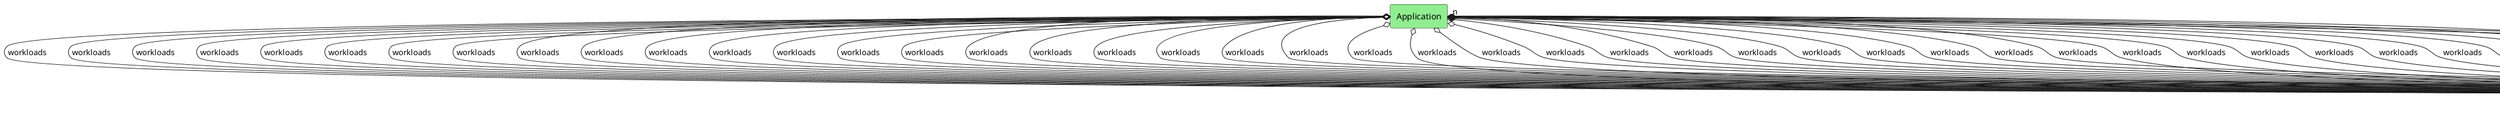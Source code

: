 @startuml

class "Workload" as Model {
 string name

 
}

rectangle "Application" as Application #lightblue {
}

Model o--> "n" Application : applications




    rectangle "Application" as Application #lightgreen {
    }
    
        Application   o--> "n" Model : "workloads"
    
    rectangle "WorkloadInstance" as WorkloadInstance #lightgreen {
    }
    
        WorkloadInstance   o--> "1" Model : "app"
    
    rectangle "WorkloadTemplate" as WorkloadTemplate #lightgreen {
    }
    
        WorkloadTemplate   o--> "n" Model : "workloads"
    
    rectangle "Application" as Application #lightgreen {
    }
    
        Application   o--> "n" Model : "workloads"
    
    rectangle "WorkloadInstance" as WorkloadInstance #lightgreen {
    }
    
        WorkloadInstance   o--> "1" Model : "app"
    
    rectangle "WorkloadTemplate" as WorkloadTemplate #lightgreen {
    }
    
        WorkloadTemplate   o--> "n" Model : "workloads"
    
    rectangle "Application" as Application #lightgreen {
    }
    
        Application   o--> "n" Model : "workloads"
    
    rectangle "WorkloadInstance" as WorkloadInstance #lightgreen {
    }
    
        WorkloadInstance   o--> "1" Model : "app"
    
    rectangle "WorkloadTemplate" as WorkloadTemplate #lightgreen {
    }
    
        WorkloadTemplate   o--> "n" Model : "workloads"
    
    rectangle "Application" as Application #lightgreen {
    }
    
        Application   o--> "n" Model : "workloads"
    
    rectangle "WorkloadInstance" as WorkloadInstance #lightgreen {
    }
    
        WorkloadInstance   o--> "1" Model : "app"
    
    rectangle "WorkloadTemplate" as WorkloadTemplate #lightgreen {
    }
    
        WorkloadTemplate   o--> "n" Model : "workloads"
    
    rectangle "Application" as Application #lightgreen {
    }
    
        Application   o--> "n" Model : "workloads"
    
    rectangle "WorkloadInstance" as WorkloadInstance #lightgreen {
    }
    
        WorkloadInstance   o--> "1" Model : "app"
    
    rectangle "WorkloadTemplate" as WorkloadTemplate #lightgreen {
    }
    
        WorkloadTemplate   o--> "n" Model : "workloads"
    
    rectangle "Application" as Application #lightgreen {
    }
    
        Application   o--> "n" Model : "workloads"
    
    rectangle "WorkloadInstance" as WorkloadInstance #lightgreen {
    }
    
        WorkloadInstance   o--> "1" Model : "app"
    
    rectangle "WorkloadTemplate" as WorkloadTemplate #lightgreen {
    }
    
        WorkloadTemplate   o--> "n" Model : "workloads"
    
    rectangle "Application" as Application #lightgreen {
    }
    
        Application   o--> "n" Model : "workloads"
    
    rectangle "WorkloadInstance" as WorkloadInstance #lightgreen {
    }
    
        WorkloadInstance   o--> "1" Model : "app"
    
    rectangle "WorkloadTemplate" as WorkloadTemplate #lightgreen {
    }
    
        WorkloadTemplate   o--> "n" Model : "workloads"
    
    rectangle "Application" as Application #lightgreen {
    }
    
        Application   o--> "n" Model : "workloads"
    
    rectangle "WorkloadInstance" as WorkloadInstance #lightgreen {
    }
    
        WorkloadInstance   o--> "1" Model : "app"
    
    rectangle "WorkloadTemplate" as WorkloadTemplate #lightgreen {
    }
    
        WorkloadTemplate   o--> "n" Model : "workloads"
    
    rectangle "Application" as Application #lightgreen {
    }
    
        Application   o--> "n" Model : "workloads"
    
    rectangle "WorkloadInstance" as WorkloadInstance #lightgreen {
    }
    
        WorkloadInstance   o--> "1" Model : "app"
    
    rectangle "WorkloadTemplate" as WorkloadTemplate #lightgreen {
    }
    
        WorkloadTemplate   o--> "n" Model : "workloads"
    
    rectangle "Application" as Application #lightgreen {
    }
    
        Application   o--> "n" Model : "workloads"
    
    rectangle "WorkloadInstance" as WorkloadInstance #lightgreen {
    }
    
        WorkloadInstance   o--> "1" Model : "app"
    
    rectangle "WorkloadTemplate" as WorkloadTemplate #lightgreen {
    }
    
        WorkloadTemplate   o--> "n" Model : "workloads"
    
    rectangle "Application" as Application #lightgreen {
    }
    
        Application   o--> "n" Model : "workloads"
    
    rectangle "WorkloadInstance" as WorkloadInstance #lightgreen {
    }
    
        WorkloadInstance   o--> "1" Model : "app"
    
    rectangle "WorkloadTemplate" as WorkloadTemplate #lightgreen {
    }
    
        WorkloadTemplate   o--> "n" Model : "workloads"
    
    rectangle "Application" as Application #lightgreen {
    }
    
        Application   o--> "n" Model : "workloads"
    
    rectangle "WorkloadInstance" as WorkloadInstance #lightgreen {
    }
    
        WorkloadInstance   o--> "1" Model : "app"
    
    rectangle "WorkloadTemplate" as WorkloadTemplate #lightgreen {
    }
    
        WorkloadTemplate   o--> "n" Model : "workloads"
    
    rectangle "Application" as Application #lightgreen {
    }
    
        Application   o--> "n" Model : "workloads"
    
    rectangle "WorkloadInstance" as WorkloadInstance #lightgreen {
    }
    
        WorkloadInstance   o--> "1" Model : "app"
    
    rectangle "WorkloadTemplate" as WorkloadTemplate #lightgreen {
    }
    
        WorkloadTemplate   o--> "n" Model : "workloads"
    
    rectangle "Application" as Application #lightgreen {
    }
    
        Application   o--> "n" Model : "workloads"
    
    rectangle "WorkloadInstance" as WorkloadInstance #lightgreen {
    }
    
        WorkloadInstance   o--> "1" Model : "app"
    
    rectangle "WorkloadTemplate" as WorkloadTemplate #lightgreen {
    }
    
        WorkloadTemplate   o--> "n" Model : "workloads"
    
    rectangle "Application" as Application #lightgreen {
    }
    
        Application   o--> "n" Model : "workloads"
    
    rectangle "WorkloadInstance" as WorkloadInstance #lightgreen {
    }
    
        WorkloadInstance   o--> "1" Model : "app"
    
    rectangle "WorkloadTemplate" as WorkloadTemplate #lightgreen {
    }
    
        WorkloadTemplate   o--> "n" Model : "workloads"
    
    rectangle "Application" as Application #lightgreen {
    }
    
        Application   o--> "n" Model : "workloads"
    
    rectangle "WorkloadInstance" as WorkloadInstance #lightgreen {
    }
    
        WorkloadInstance   o--> "1" Model : "app"
    
    rectangle "WorkloadTemplate" as WorkloadTemplate #lightgreen {
    }
    
        WorkloadTemplate   o--> "n" Model : "workloads"
    
    rectangle "Application" as Application #lightgreen {
    }
    
        Application   o--> "n" Model : "workloads"
    
    rectangle "WorkloadInstance" as WorkloadInstance #lightgreen {
    }
    
        WorkloadInstance   o--> "1" Model : "app"
    
    rectangle "WorkloadTemplate" as WorkloadTemplate #lightgreen {
    }
    
        WorkloadTemplate   o--> "n" Model : "workloads"
    
    rectangle "Application" as Application #lightgreen {
    }
    
        Application   o--> "n" Model : "workloads"
    
    rectangle "WorkloadInstance" as WorkloadInstance #lightgreen {
    }
    
        WorkloadInstance   o--> "1" Model : "app"
    
    rectangle "WorkloadTemplate" as WorkloadTemplate #lightgreen {
    }
    
        WorkloadTemplate   o--> "n" Model : "workloads"
    
    rectangle "Application" as Application #lightgreen {
    }
    
        Application   o--> "n" Model : "workloads"
    
    rectangle "WorkloadInstance" as WorkloadInstance #lightgreen {
    }
    
        WorkloadInstance   o--> "1" Model : "app"
    
    rectangle "WorkloadTemplate" as WorkloadTemplate #lightgreen {
    }
    
        WorkloadTemplate   o--> "n" Model : "workloads"
    
    rectangle "Application" as Application #lightgreen {
    }
    
        Application   o--> "n" Model : "workloads"
    
    rectangle "WorkloadInstance" as WorkloadInstance #lightgreen {
    }
    
        WorkloadInstance   o--> "1" Model : "app"
    
    rectangle "WorkloadTemplate" as WorkloadTemplate #lightgreen {
    }
    
        WorkloadTemplate   o--> "n" Model : "workloads"
    
    rectangle "Application" as Application #lightgreen {
    }
    
        Application   o--> "n" Model : "workloads"
    
    rectangle "WorkloadInstance" as WorkloadInstance #lightgreen {
    }
    
        WorkloadInstance   o--> "1" Model : "app"
    
    rectangle "WorkloadTemplate" as WorkloadTemplate #lightgreen {
    }
    
        WorkloadTemplate   o--> "n" Model : "workloads"
    
    rectangle "Application" as Application #lightgreen {
    }
    
        Application   o--> "n" Model : "workloads"
    
    rectangle "WorkloadInstance" as WorkloadInstance #lightgreen {
    }
    
        WorkloadInstance   o--> "1" Model : "app"
    
    rectangle "WorkloadTemplate" as WorkloadTemplate #lightgreen {
    }
    
        WorkloadTemplate   o--> "n" Model : "workloads"
    
    rectangle "Application" as Application #lightgreen {
    }
    
        Application   o--> "n" Model : "workloads"
    
    rectangle "WorkloadInstance" as WorkloadInstance #lightgreen {
    }
    
        WorkloadInstance   o--> "1" Model : "app"
    
    rectangle "WorkloadTemplate" as WorkloadTemplate #lightgreen {
    }
    
        WorkloadTemplate   o--> "n" Model : "workloads"
    
    rectangle "Application" as Application #lightgreen {
    }
    
        Application   o--> "n" Model : "workloads"
    
    rectangle "WorkloadInstance" as WorkloadInstance #lightgreen {
    }
    
        WorkloadInstance   o--> "1" Model : "app"
    
    rectangle "WorkloadTemplate" as WorkloadTemplate #lightgreen {
    }
    
        WorkloadTemplate   o--> "n" Model : "workloads"
    
    rectangle "Application" as Application #lightgreen {
    }
    
        Application   o--> "n" Model : "workloads"
    
    rectangle "WorkloadInstance" as WorkloadInstance #lightgreen {
    }
    
        WorkloadInstance   o--> "1" Model : "app"
    
    rectangle "WorkloadTemplate" as WorkloadTemplate #lightgreen {
    }
    
        WorkloadTemplate   o--> "n" Model : "workloads"
    
    rectangle "Application" as Application #lightgreen {
    }
    
        Application   o--> "n" Model : "workloads"
    
    rectangle "WorkloadInstance" as WorkloadInstance #lightgreen {
    }
    
        WorkloadInstance   o--> "1" Model : "app"
    
    rectangle "WorkloadTemplate" as WorkloadTemplate #lightgreen {
    }
    
        WorkloadTemplate   o--> "n" Model : "workloads"
    
    rectangle "Application" as Application #lightgreen {
    }
    
        Application   o--> "n" Model : "workloads"
    
    rectangle "WorkloadInstance" as WorkloadInstance #lightgreen {
    }
    
        WorkloadInstance   o--> "1" Model : "app"
    
    rectangle "WorkloadTemplate" as WorkloadTemplate #lightgreen {
    }
    
        WorkloadTemplate   o--> "n" Model : "workloads"
    
    rectangle "Application" as Application #lightgreen {
    }
    
        Application   o--> "n" Model : "workloads"
    
    rectangle "WorkloadInstance" as WorkloadInstance #lightgreen {
    }
    
        WorkloadInstance   o--> "1" Model : "app"
    
    rectangle "WorkloadTemplate" as WorkloadTemplate #lightgreen {
    }
    
        WorkloadTemplate   o--> "n" Model : "workloads"
    
    rectangle "Application" as Application #lightgreen {
    }
    
        Application   o--> "n" Model : "workloads"
    
    rectangle "WorkloadInstance" as WorkloadInstance #lightgreen {
    }
    
        WorkloadInstance   o--> "1" Model : "app"
    
    rectangle "WorkloadTemplate" as WorkloadTemplate #lightgreen {
    }
    
        WorkloadTemplate   o--> "n" Model : "workloads"
    
    rectangle "Application" as Application #lightgreen {
    }
    
        Application   o--> "n" Model : "workloads"
    
    rectangle "WorkloadInstance" as WorkloadInstance #lightgreen {
    }
    
        WorkloadInstance   o--> "1" Model : "app"
    
    rectangle "WorkloadTemplate" as WorkloadTemplate #lightgreen {
    }
    
        WorkloadTemplate   o--> "n" Model : "workloads"
    
    rectangle "Application" as Application #lightgreen {
    }
    
        Application   o--> "n" Model : "workloads"
    
    rectangle "WorkloadInstance" as WorkloadInstance #lightgreen {
    }
    
        WorkloadInstance   o--> "1" Model : "app"
    
    rectangle "WorkloadTemplate" as WorkloadTemplate #lightgreen {
    }
    
        WorkloadTemplate   o--> "n" Model : "workloads"
    
    rectangle "Application" as Application #lightgreen {
    }
    
        Application   o--> "n" Model : "workloads"
    
    rectangle "WorkloadInstance" as WorkloadInstance #lightgreen {
    }
    
        WorkloadInstance   o--> "1" Model : "app"
    
    rectangle "WorkloadTemplate" as WorkloadTemplate #lightgreen {
    }
    
        WorkloadTemplate   o--> "n" Model : "workloads"
    
    rectangle "Application" as Application #lightgreen {
    }
    
        Application   o--> "n" Model : "workloads"
    
    rectangle "WorkloadInstance" as WorkloadInstance #lightgreen {
    }
    
        WorkloadInstance   o--> "1" Model : "app"
    
    rectangle "WorkloadTemplate" as WorkloadTemplate #lightgreen {
    }
    
        WorkloadTemplate   o--> "n" Model : "workloads"
    
    rectangle "Application" as Application #lightgreen {
    }
    
        Application   o--> "n" Model : "workloads"
    
    rectangle "WorkloadInstance" as WorkloadInstance #lightgreen {
    }
    
        WorkloadInstance   o--> "1" Model : "app"
    
    rectangle "WorkloadTemplate" as WorkloadTemplate #lightgreen {
    }
    
        WorkloadTemplate   o--> "n" Model : "workloads"
    
    rectangle "Application" as Application #lightgreen {
    }
    
        Application   o--> "n" Model : "workloads"
    
    rectangle "WorkloadInstance" as WorkloadInstance #lightgreen {
    }
    
        WorkloadInstance   o--> "1" Model : "app"
    
    rectangle "WorkloadTemplate" as WorkloadTemplate #lightgreen {
    }
    
        WorkloadTemplate   o--> "n" Model : "workloads"
    
    rectangle "Application" as Application #lightgreen {
    }
    
        Application   o--> "n" Model : "workloads"
    
    rectangle "WorkloadInstance" as WorkloadInstance #lightgreen {
    }
    
        WorkloadInstance   o--> "1" Model : "app"
    
    rectangle "WorkloadTemplate" as WorkloadTemplate #lightgreen {
    }
    
        WorkloadTemplate   o--> "n" Model : "workloads"
    
    rectangle "Application" as Application #lightgreen {
    }
    
        Application   o--> "n" Model : "workloads"
    
    rectangle "WorkloadInstance" as WorkloadInstance #lightgreen {
    }
    
        WorkloadInstance   o--> "1" Model : "app"
    
    rectangle "WorkloadTemplate" as WorkloadTemplate #lightgreen {
    }
    
        WorkloadTemplate   o--> "n" Model : "workloads"
    
    rectangle "Application" as Application #lightgreen {
    }
    
        Application   o--> "n" Model : "workloads"
    
    rectangle "WorkloadInstance" as WorkloadInstance #lightgreen {
    }
    
        WorkloadInstance   o--> "1" Model : "app"
    
    rectangle "WorkloadTemplate" as WorkloadTemplate #lightgreen {
    }
    
        WorkloadTemplate   o--> "n" Model : "workloads"
    
    rectangle "Application" as Application #lightgreen {
    }
    
        Application   o--> "n" Model : "workloads"
    
    rectangle "WorkloadInstance" as WorkloadInstance #lightgreen {
    }
    
        WorkloadInstance   o--> "1" Model : "app"
    
    rectangle "WorkloadTemplate" as WorkloadTemplate #lightgreen {
    }
    
        WorkloadTemplate   o--> "n" Model : "workloads"
    
    rectangle "Application" as Application #lightgreen {
    }
    
        Application   o--> "n" Model : "workloads"
    
    rectangle "WorkloadInstance" as WorkloadInstance #lightgreen {
    }
    
        WorkloadInstance   o--> "1" Model : "app"
    
    rectangle "WorkloadTemplate" as WorkloadTemplate #lightgreen {
    }
    
        WorkloadTemplate   o--> "n" Model : "workloads"
    
    rectangle "Application" as Application #lightgreen {
    }
    
        Application   o--> "n" Model : "workloads"
    
    rectangle "WorkloadInstance" as WorkloadInstance #lightgreen {
    }
    
        WorkloadInstance   o--> "1" Model : "app"
    
    rectangle "WorkloadTemplate" as WorkloadTemplate #lightgreen {
    }
    
        WorkloadTemplate   o--> "n" Model : "workloads"
    
    rectangle "Application" as Application #lightgreen {
    }
    
        Application   o--> "n" Model : "workloads"
    
    rectangle "WorkloadInstance" as WorkloadInstance #lightgreen {
    }
    
        WorkloadInstance   o--> "1" Model : "app"
    
    rectangle "WorkloadTemplate" as WorkloadTemplate #lightgreen {
    }
    
        WorkloadTemplate   o--> "n" Model : "workloads"
    
    rectangle "Application" as Application #lightgreen {
    }
    
        Application   o--> "n" Model : "workloads"
    
    rectangle "WorkloadInstance" as WorkloadInstance #lightgreen {
    }
    
        WorkloadInstance   o--> "1" Model : "app"
    
    rectangle "WorkloadTemplate" as WorkloadTemplate #lightgreen {
    }
    
        WorkloadTemplate   o--> "n" Model : "workloads"
    
    rectangle "Application" as Application #lightgreen {
    }
    
        Application   o--> "n" Model : "workloads"
    
    rectangle "WorkloadInstance" as WorkloadInstance #lightgreen {
    }
    
        WorkloadInstance   o--> "1" Model : "app"
    
    rectangle "WorkloadTemplate" as WorkloadTemplate #lightgreen {
    }
    
        WorkloadTemplate   o--> "n" Model : "workloads"
    

@enduml
